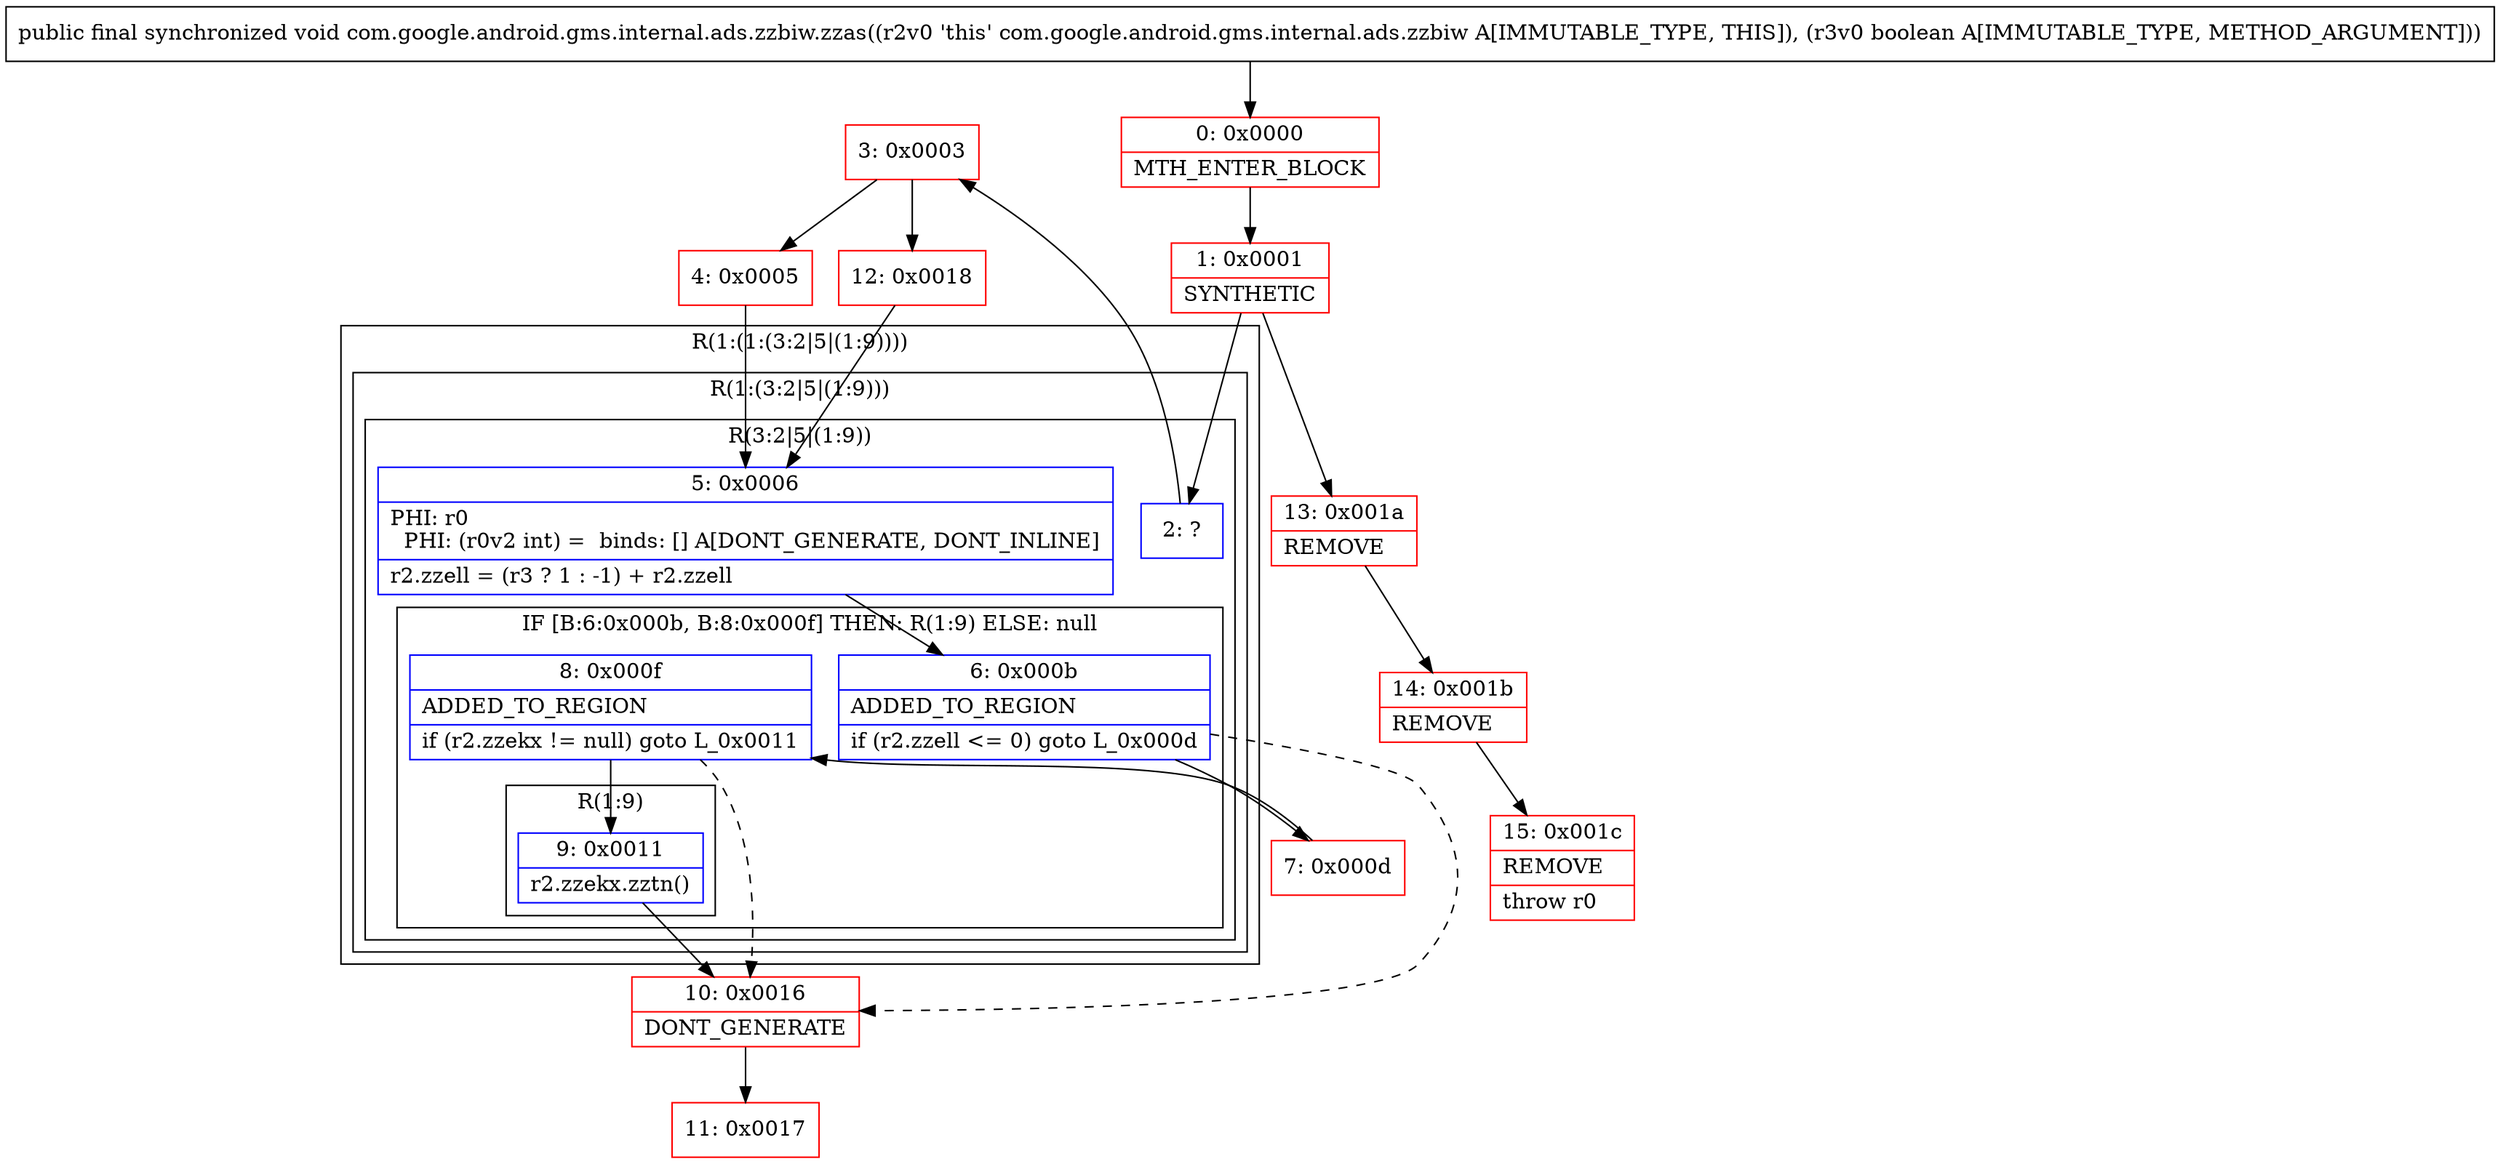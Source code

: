 digraph "CFG forcom.google.android.gms.internal.ads.zzbiw.zzas(Z)V" {
subgraph cluster_Region_1422108768 {
label = "R(1:(1:(3:2|5|(1:9))))";
node [shape=record,color=blue];
subgraph cluster_Region_17976176 {
label = "R(1:(3:2|5|(1:9)))";
node [shape=record,color=blue];
subgraph cluster_Region_1793357506 {
label = "R(3:2|5|(1:9))";
node [shape=record,color=blue];
Node_2 [shape=record,label="{2\:\ ?}"];
Node_5 [shape=record,label="{5\:\ 0x0006|PHI: r0 \l  PHI: (r0v2 int) =  binds: [] A[DONT_GENERATE, DONT_INLINE]\l|r2.zzell = (r3 ? 1 : \-1) + r2.zzell\l}"];
subgraph cluster_IfRegion_547027695 {
label = "IF [B:6:0x000b, B:8:0x000f] THEN: R(1:9) ELSE: null";
node [shape=record,color=blue];
Node_6 [shape=record,label="{6\:\ 0x000b|ADDED_TO_REGION\l|if (r2.zzell \<= 0) goto L_0x000d\l}"];
Node_8 [shape=record,label="{8\:\ 0x000f|ADDED_TO_REGION\l|if (r2.zzekx != null) goto L_0x0011\l}"];
subgraph cluster_Region_1767097908 {
label = "R(1:9)";
node [shape=record,color=blue];
Node_9 [shape=record,label="{9\:\ 0x0011|r2.zzekx.zztn()\l}"];
}
}
}
}
}
Node_0 [shape=record,color=red,label="{0\:\ 0x0000|MTH_ENTER_BLOCK\l}"];
Node_1 [shape=record,color=red,label="{1\:\ 0x0001|SYNTHETIC\l}"];
Node_3 [shape=record,color=red,label="{3\:\ 0x0003}"];
Node_4 [shape=record,color=red,label="{4\:\ 0x0005}"];
Node_7 [shape=record,color=red,label="{7\:\ 0x000d}"];
Node_10 [shape=record,color=red,label="{10\:\ 0x0016|DONT_GENERATE\l}"];
Node_11 [shape=record,color=red,label="{11\:\ 0x0017}"];
Node_12 [shape=record,color=red,label="{12\:\ 0x0018}"];
Node_13 [shape=record,color=red,label="{13\:\ 0x001a|REMOVE\l}"];
Node_14 [shape=record,color=red,label="{14\:\ 0x001b|REMOVE\l}"];
Node_15 [shape=record,color=red,label="{15\:\ 0x001c|REMOVE\l|throw r0\l}"];
MethodNode[shape=record,label="{public final synchronized void com.google.android.gms.internal.ads.zzbiw.zzas((r2v0 'this' com.google.android.gms.internal.ads.zzbiw A[IMMUTABLE_TYPE, THIS]), (r3v0 boolean A[IMMUTABLE_TYPE, METHOD_ARGUMENT])) }"];
MethodNode -> Node_0;
Node_2 -> Node_3;
Node_5 -> Node_6;
Node_6 -> Node_7;
Node_6 -> Node_10[style=dashed];
Node_8 -> Node_9;
Node_8 -> Node_10[style=dashed];
Node_9 -> Node_10;
Node_0 -> Node_1;
Node_1 -> Node_2;
Node_1 -> Node_13;
Node_3 -> Node_4;
Node_3 -> Node_12;
Node_4 -> Node_5;
Node_7 -> Node_8;
Node_10 -> Node_11;
Node_12 -> Node_5;
Node_13 -> Node_14;
Node_14 -> Node_15;
}


